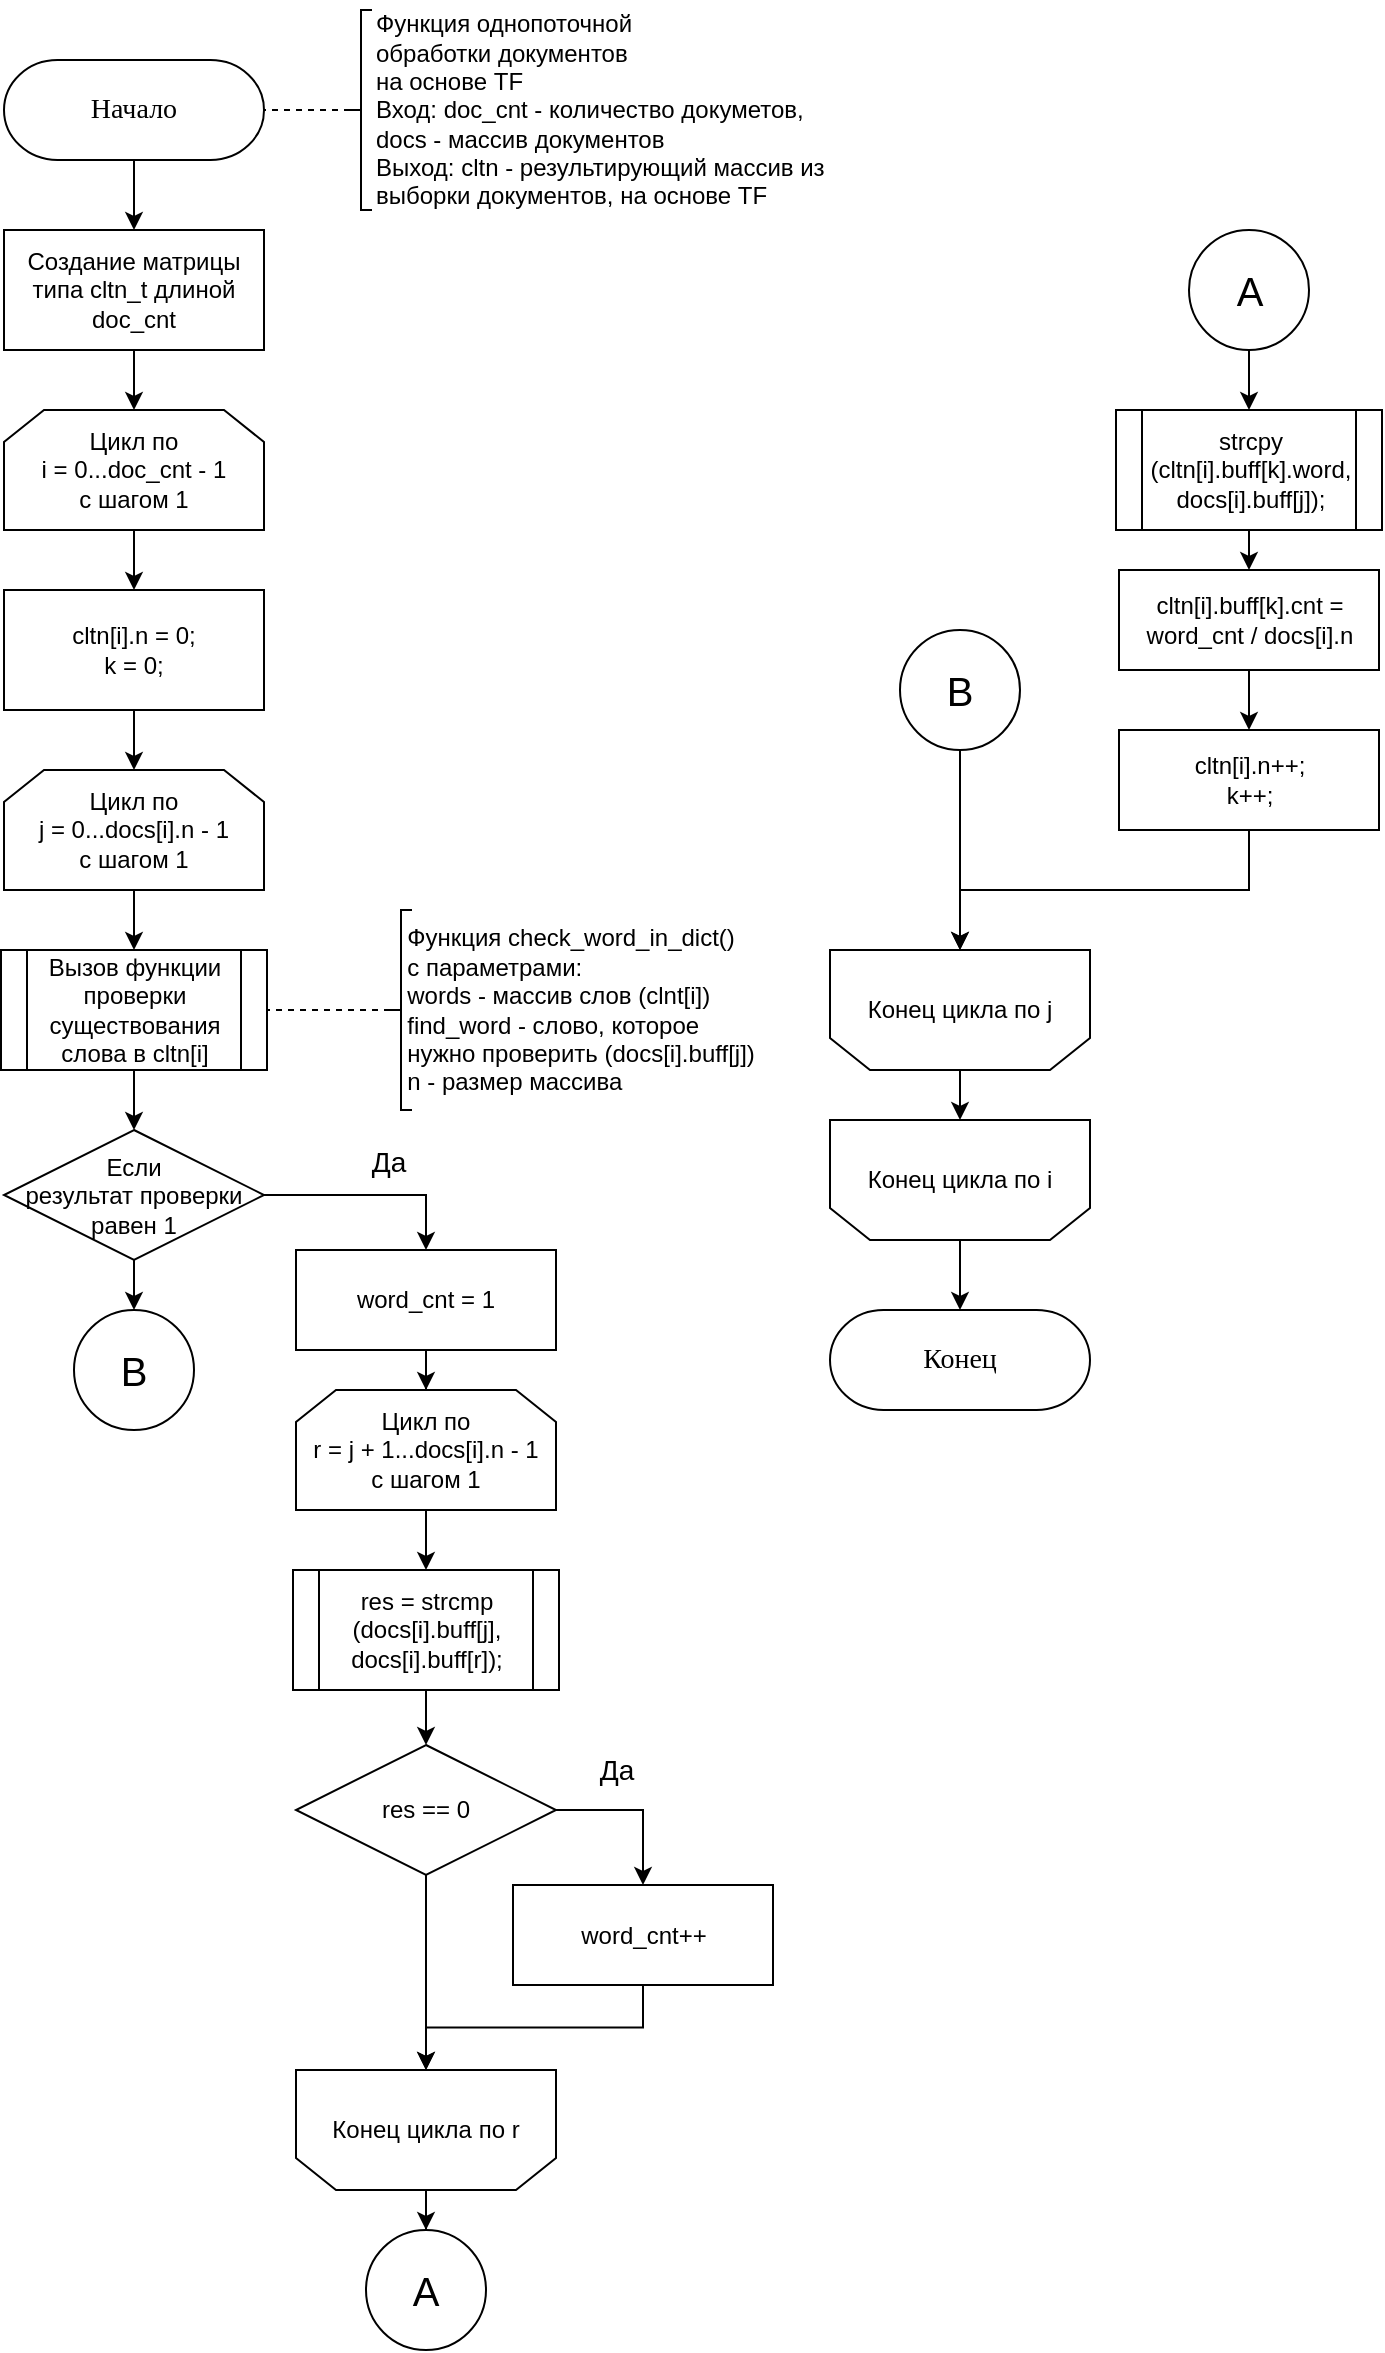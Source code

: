 <mxfile version="20.3.0" type="device" pages="4"><diagram id="zJ5rKYGzw53xMXKaePyn" name="tf"><mxGraphModel dx="467" dy="458" grid="1" gridSize="10" guides="1" tooltips="1" connect="1" arrows="1" fold="1" page="1" pageScale="1" pageWidth="827" pageHeight="1169" math="0" shadow="0"><root><mxCell id="0"/><mxCell id="1" parent="0"/><mxCell id="5mzTO8OdksLQXG157cku-5" style="edgeStyle=orthogonalEdgeStyle;rounded=0;orthogonalLoop=1;jettySize=auto;html=1;" parent="1" source="KLXmAn06RoZ6ECwuTh9I-1" target="SH4LNRXZMHz7s0kM1JM4-1" edge="1"><mxGeometry relative="1" as="geometry"><mxPoint x="352" y="130" as="targetPoint"/><mxPoint x="352" y="110" as="sourcePoint"/></mxGeometry></mxCell><mxCell id="SH4LNRXZMHz7s0kM1JM4-9" value="" style="edgeStyle=orthogonalEdgeStyle;rounded=0;orthogonalLoop=1;jettySize=auto;html=1;" parent="1" source="93CCv3OsJoAqllG_4LYZ-69" target="SH4LNRXZMHz7s0kM1JM4-8" edge="1"><mxGeometry relative="1" as="geometry"/></mxCell><mxCell id="93CCv3OsJoAqllG_4LYZ-69" value="Цикл по&lt;br&gt;i&amp;nbsp;= 0...doc_cnt - 1&lt;br&gt;с шагом 1" style="shape=loopLimit;whiteSpace=wrap;html=1;" parent="1" vertex="1"><mxGeometry x="287" y="230" width="130" height="60" as="geometry"/></mxCell><mxCell id="93CCv3OsJoAqllG_4LYZ-108" style="edgeStyle=orthogonalEdgeStyle;rounded=0;orthogonalLoop=1;jettySize=auto;html=1;exitX=0;exitY=0.5;exitDx=0;exitDy=0;exitPerimeter=0;endArrow=none;endFill=0;dashed=1;" parent="1" source="93CCv3OsJoAqllG_4LYZ-107" target="KLXmAn06RoZ6ECwuTh9I-1" edge="1"><mxGeometry relative="1" as="geometry"><mxPoint x="417" y="80" as="targetPoint"/></mxGeometry></mxCell><mxCell id="93CCv3OsJoAqllG_4LYZ-107" value="" style="strokeWidth=1;html=1;shape=mxgraph.flowchart.annotation_2;align=left;labelPosition=right;pointerEvents=1;rounded=0;" parent="1" vertex="1"><mxGeometry x="460" y="30" width="11" height="100" as="geometry"/></mxCell><mxCell id="93CCv3OsJoAqllG_4LYZ-109" value="Функция однопоточной &lt;br&gt;обработки документов&amp;nbsp;&lt;br&gt;на основе TF&lt;br&gt;Вход: doc_cnt - количество докуметов,&lt;br&gt;docs - массив документов&lt;br&gt;Выход:&amp;nbsp;&lt;span style=&quot;&quot;&gt;cltn - результирующий массив из &lt;br&gt;выборки&lt;/span&gt;&lt;span style=&quot;&quot;&gt;&amp;nbsp;документов, на основе TF&lt;/span&gt;" style="text;html=1;align=left;verticalAlign=middle;resizable=0;points=[];autosize=1;strokeColor=none;fillColor=none;" parent="1" vertex="1"><mxGeometry x="471" y="25" width="250" height="110" as="geometry"/></mxCell><mxCell id="SH4LNRXZMHz7s0kM1JM4-3" value="" style="edgeStyle=orthogonalEdgeStyle;rounded=0;orthogonalLoop=1;jettySize=auto;html=1;" parent="1" source="SH4LNRXZMHz7s0kM1JM4-1" target="93CCv3OsJoAqllG_4LYZ-69" edge="1"><mxGeometry relative="1" as="geometry"/></mxCell><mxCell id="SH4LNRXZMHz7s0kM1JM4-1" value="Создание матрицы типа cltn_t длиной doc_cnt" style="rounded=0;whiteSpace=wrap;html=1;absoluteArcSize=1;arcSize=14;strokeWidth=1;" parent="1" vertex="1"><mxGeometry x="287" y="140" width="130" height="60" as="geometry"/></mxCell><mxCell id="SH4LNRXZMHz7s0kM1JM4-21" style="edgeStyle=orthogonalEdgeStyle;rounded=0;orthogonalLoop=1;jettySize=auto;html=1;exitX=1;exitY=0.5;exitDx=0;exitDy=0;exitPerimeter=0;entryX=0.5;entryY=0;entryDx=0;entryDy=0;" parent="1" source="SH4LNRXZMHz7s0kM1JM4-5" target="SH4LNRXZMHz7s0kM1JM4-20" edge="1"><mxGeometry relative="1" as="geometry"/></mxCell><mxCell id="SH4LNRXZMHz7s0kM1JM4-22" value="&lt;font style=&quot;font-size: 14px;&quot;&gt;Да&lt;/font&gt;" style="edgeLabel;html=1;align=center;verticalAlign=middle;resizable=0;points=[];" parent="SH4LNRXZMHz7s0kM1JM4-21" vertex="1" connectable="0"><mxGeometry x="0.303" y="1" relative="1" as="geometry"><mxPoint x="-9" y="-16" as="offset"/></mxGeometry></mxCell><mxCell id="SH4LNRXZMHz7s0kM1JM4-91" value="" style="edgeStyle=orthogonalEdgeStyle;rounded=0;orthogonalLoop=1;jettySize=auto;html=1;fontSize=14;" parent="1" source="SH4LNRXZMHz7s0kM1JM4-5" target="SH4LNRXZMHz7s0kM1JM4-90" edge="1"><mxGeometry relative="1" as="geometry"/></mxCell><mxCell id="SH4LNRXZMHz7s0kM1JM4-5" value="Если &lt;br&gt;результат проверки равен 1" style="strokeWidth=1;html=1;shape=mxgraph.flowchart.decision;whiteSpace=wrap;" parent="1" vertex="1"><mxGeometry x="287" y="590" width="130" height="65" as="geometry"/></mxCell><mxCell id="SH4LNRXZMHz7s0kM1JM4-11" value="" style="edgeStyle=orthogonalEdgeStyle;rounded=0;orthogonalLoop=1;jettySize=auto;html=1;" parent="1" source="SH4LNRXZMHz7s0kM1JM4-8" target="SH4LNRXZMHz7s0kM1JM4-10" edge="1"><mxGeometry relative="1" as="geometry"/></mxCell><mxCell id="SH4LNRXZMHz7s0kM1JM4-8" value="cltn[i].n = 0;&lt;br&gt;k = 0;" style="rounded=0;whiteSpace=wrap;html=1;absoluteArcSize=1;arcSize=14;strokeWidth=1;" parent="1" vertex="1"><mxGeometry x="287" y="320" width="130" height="60" as="geometry"/></mxCell><mxCell id="SH4LNRXZMHz7s0kM1JM4-72" value="" style="edgeStyle=orthogonalEdgeStyle;rounded=0;orthogonalLoop=1;jettySize=auto;html=1;fontSize=14;" parent="1" source="SH4LNRXZMHz7s0kM1JM4-10" target="SH4LNRXZMHz7s0kM1JM4-17" edge="1"><mxGeometry relative="1" as="geometry"/></mxCell><mxCell id="SH4LNRXZMHz7s0kM1JM4-10" value="Цикл по&lt;br&gt;j = 0...docs[i].n - 1&lt;br&gt;с шагом 1" style="shape=loopLimit;whiteSpace=wrap;html=1;" parent="1" vertex="1"><mxGeometry x="287" y="410" width="130" height="60" as="geometry"/></mxCell><mxCell id="SH4LNRXZMHz7s0kM1JM4-31" value="" style="edgeStyle=orthogonalEdgeStyle;rounded=0;orthogonalLoop=1;jettySize=auto;html=1;fontSize=14;" parent="1" source="SH4LNRXZMHz7s0kM1JM4-14" target="SH4LNRXZMHz7s0kM1JM4-30" edge="1"><mxGeometry relative="1" as="geometry"/></mxCell><mxCell id="SH4LNRXZMHz7s0kM1JM4-14" value="Цикл по &lt;br&gt;r = j + 1...docs[i].n - 1&lt;br&gt;с шагом 1" style="shape=loopLimit;whiteSpace=wrap;html=1;" parent="1" vertex="1"><mxGeometry x="433" y="720" width="130" height="60" as="geometry"/></mxCell><mxCell id="SH4LNRXZMHz7s0kM1JM4-19" value="" style="edgeStyle=orthogonalEdgeStyle;rounded=0;orthogonalLoop=1;jettySize=auto;html=1;" parent="1" source="SH4LNRXZMHz7s0kM1JM4-17" target="SH4LNRXZMHz7s0kM1JM4-5" edge="1"><mxGeometry relative="1" as="geometry"/></mxCell><mxCell id="SH4LNRXZMHz7s0kM1JM4-17" value="Вызов функции проверки существования слова в cltn[i]" style="shape=process;whiteSpace=wrap;html=1;backgroundOutline=1;" parent="1" vertex="1"><mxGeometry x="285.5" y="500" width="133" height="60" as="geometry"/></mxCell><mxCell id="SH4LNRXZMHz7s0kM1JM4-28" value="" style="edgeStyle=orthogonalEdgeStyle;rounded=0;orthogonalLoop=1;jettySize=auto;html=1;fontSize=14;" parent="1" source="SH4LNRXZMHz7s0kM1JM4-20" target="SH4LNRXZMHz7s0kM1JM4-14" edge="1"><mxGeometry relative="1" as="geometry"/></mxCell><mxCell id="SH4LNRXZMHz7s0kM1JM4-20" value="word_cnt = 1" style="rounded=0;whiteSpace=wrap;html=1;absoluteArcSize=1;arcSize=14;strokeWidth=1;" parent="1" vertex="1"><mxGeometry x="433" y="650" width="130" height="50" as="geometry"/></mxCell><mxCell id="SH4LNRXZMHz7s0kM1JM4-89" value="" style="edgeStyle=orthogonalEdgeStyle;rounded=0;orthogonalLoop=1;jettySize=auto;html=1;fontSize=14;" parent="1" source="SH4LNRXZMHz7s0kM1JM4-23" target="SH4LNRXZMHz7s0kM1JM4-88" edge="1"><mxGeometry relative="1" as="geometry"/></mxCell><mxCell id="SH4LNRXZMHz7s0kM1JM4-23" value="Конец цикла по r" style="shape=loopLimit;whiteSpace=wrap;html=1;flipV=1;" parent="1" vertex="1"><mxGeometry x="433" y="1060" width="130" height="60" as="geometry"/></mxCell><mxCell id="SH4LNRXZMHz7s0kM1JM4-36" style="edgeStyle=orthogonalEdgeStyle;rounded=0;orthogonalLoop=1;jettySize=auto;html=1;fontSize=14;exitX=1;exitY=0.5;exitDx=0;exitDy=0;exitPerimeter=0;" parent="1" source="SH4LNRXZMHz7s0kM1JM4-29" target="SH4LNRXZMHz7s0kM1JM4-33" edge="1"><mxGeometry relative="1" as="geometry"/></mxCell><mxCell id="SH4LNRXZMHz7s0kM1JM4-37" value="Да" style="edgeLabel;html=1;align=center;verticalAlign=middle;resizable=0;points=[];fontSize=14;" parent="SH4LNRXZMHz7s0kM1JM4-36" vertex="1" connectable="0"><mxGeometry x="-0.259" y="-1" relative="1" as="geometry"><mxPoint y="-21" as="offset"/></mxGeometry></mxCell><mxCell id="SH4LNRXZMHz7s0kM1JM4-39" style="edgeStyle=orthogonalEdgeStyle;rounded=0;orthogonalLoop=1;jettySize=auto;html=1;exitX=0.5;exitY=1;exitDx=0;exitDy=0;exitPerimeter=0;fontSize=14;" parent="1" source="SH4LNRXZMHz7s0kM1JM4-29" target="SH4LNRXZMHz7s0kM1JM4-23" edge="1"><mxGeometry relative="1" as="geometry"/></mxCell><mxCell id="SH4LNRXZMHz7s0kM1JM4-29" value="res == 0" style="strokeWidth=1;html=1;shape=mxgraph.flowchart.decision;whiteSpace=wrap;" parent="1" vertex="1"><mxGeometry x="433" y="897.5" width="130" height="65" as="geometry"/></mxCell><mxCell id="SH4LNRXZMHz7s0kM1JM4-32" value="" style="edgeStyle=orthogonalEdgeStyle;rounded=0;orthogonalLoop=1;jettySize=auto;html=1;fontSize=14;" parent="1" source="SH4LNRXZMHz7s0kM1JM4-30" target="SH4LNRXZMHz7s0kM1JM4-29" edge="1"><mxGeometry relative="1" as="geometry"/></mxCell><mxCell id="SH4LNRXZMHz7s0kM1JM4-30" value="res = strcmp&lt;br&gt;(docs[i].buff[j], docs[i].buff[r]&lt;span style=&quot;background-color: initial;&quot;&gt;);&lt;/span&gt;" style="shape=process;whiteSpace=wrap;html=1;backgroundOutline=1;" parent="1" vertex="1"><mxGeometry x="431.5" y="810" width="133" height="60" as="geometry"/></mxCell><mxCell id="SH4LNRXZMHz7s0kM1JM4-40" style="edgeStyle=orthogonalEdgeStyle;rounded=0;orthogonalLoop=1;jettySize=auto;html=1;entryX=0.5;entryY=0;entryDx=0;entryDy=0;fontSize=14;" parent="1" source="SH4LNRXZMHz7s0kM1JM4-33" target="SH4LNRXZMHz7s0kM1JM4-23" edge="1"><mxGeometry relative="1" as="geometry"/></mxCell><mxCell id="SH4LNRXZMHz7s0kM1JM4-33" value="word_cnt++" style="rounded=0;whiteSpace=wrap;html=1;absoluteArcSize=1;arcSize=14;strokeWidth=1;" parent="1" vertex="1"><mxGeometry x="541.5" y="967.5" width="130" height="50" as="geometry"/></mxCell><mxCell id="SH4LNRXZMHz7s0kM1JM4-78" value="" style="edgeStyle=orthogonalEdgeStyle;rounded=0;orthogonalLoop=1;jettySize=auto;html=1;fontSize=14;" parent="1" source="SH4LNRXZMHz7s0kM1JM4-79" target="KLXmAn06RoZ6ECwuTh9I-3" edge="1"><mxGeometry relative="1" as="geometry"><mxPoint x="765" y="670" as="targetPoint"/></mxGeometry></mxCell><mxCell id="SH4LNRXZMHz7s0kM1JM4-79" value="Конец цикла по i" style="shape=loopLimit;whiteSpace=wrap;html=1;flipV=1;" parent="1" vertex="1"><mxGeometry x="700" y="585" width="130" height="60" as="geometry"/></mxCell><mxCell id="SH4LNRXZMHz7s0kM1JM4-80" value="" style="edgeStyle=orthogonalEdgeStyle;rounded=0;orthogonalLoop=1;jettySize=auto;html=1;" parent="1" source="SH4LNRXZMHz7s0kM1JM4-81" target="SH4LNRXZMHz7s0kM1JM4-79" edge="1"><mxGeometry relative="1" as="geometry"/></mxCell><mxCell id="SH4LNRXZMHz7s0kM1JM4-81" value="Конец цикла по j" style="shape=loopLimit;whiteSpace=wrap;html=1;flipV=1;" parent="1" vertex="1"><mxGeometry x="700" y="500" width="130" height="60" as="geometry"/></mxCell><mxCell id="SH4LNRXZMHz7s0kM1JM4-82" style="edgeStyle=orthogonalEdgeStyle;rounded=0;orthogonalLoop=1;jettySize=auto;html=1;exitX=0.5;exitY=1;exitDx=0;exitDy=0;entryX=0.5;entryY=0;entryDx=0;entryDy=0;fontSize=14;" parent="1" source="SH4LNRXZMHz7s0kM1JM4-83" target="SH4LNRXZMHz7s0kM1JM4-85" edge="1"><mxGeometry relative="1" as="geometry"/></mxCell><mxCell id="SH4LNRXZMHz7s0kM1JM4-83" value="strcpy&lt;br&gt;(cltn[i].buff[k].word, docs[i].buff[j]);" style="shape=process;whiteSpace=wrap;html=1;backgroundOutline=1;" parent="1" vertex="1"><mxGeometry x="843" y="230" width="133" height="60" as="geometry"/></mxCell><mxCell id="SH4LNRXZMHz7s0kM1JM4-84" value="" style="edgeStyle=orthogonalEdgeStyle;rounded=0;orthogonalLoop=1;jettySize=auto;html=1;fontSize=14;" parent="1" source="SH4LNRXZMHz7s0kM1JM4-85" target="SH4LNRXZMHz7s0kM1JM4-87" edge="1"><mxGeometry relative="1" as="geometry"/></mxCell><mxCell id="SH4LNRXZMHz7s0kM1JM4-85" value="cltn[i].buff[k].cnt = word_cnt / docs[i].n" style="rounded=0;whiteSpace=wrap;html=1;absoluteArcSize=1;arcSize=14;strokeWidth=1;" parent="1" vertex="1"><mxGeometry x="844.5" y="310" width="130" height="50" as="geometry"/></mxCell><mxCell id="SH4LNRXZMHz7s0kM1JM4-86" style="edgeStyle=orthogonalEdgeStyle;rounded=0;orthogonalLoop=1;jettySize=auto;html=1;fontSize=14;entryX=0.5;entryY=0;entryDx=0;entryDy=0;" parent="1" source="SH4LNRXZMHz7s0kM1JM4-87" target="SH4LNRXZMHz7s0kM1JM4-81" edge="1"><mxGeometry relative="1" as="geometry"><Array as="points"><mxPoint x="909.5" y="470"/><mxPoint x="764.5" y="470"/></Array></mxGeometry></mxCell><mxCell id="SH4LNRXZMHz7s0kM1JM4-87" value="cltn[i].n++;&lt;br&gt;k++;" style="rounded=0;whiteSpace=wrap;html=1;absoluteArcSize=1;arcSize=14;strokeWidth=1;" parent="1" vertex="1"><mxGeometry x="844.5" y="390" width="130" height="50" as="geometry"/></mxCell><mxCell id="SH4LNRXZMHz7s0kM1JM4-88" value="&lt;font style=&quot;font-size: 20px;&quot;&gt;A&lt;/font&gt;" style="ellipse;whiteSpace=wrap;html=1;aspect=fixed;" parent="1" vertex="1"><mxGeometry x="468" y="1140" width="60" height="60" as="geometry"/></mxCell><mxCell id="SH4LNRXZMHz7s0kM1JM4-90" value="&lt;font style=&quot;font-size: 20px;&quot;&gt;B&lt;/font&gt;" style="ellipse;whiteSpace=wrap;html=1;aspect=fixed;" parent="1" vertex="1"><mxGeometry x="322" y="680" width="60" height="60" as="geometry"/></mxCell><mxCell id="SH4LNRXZMHz7s0kM1JM4-93" style="edgeStyle=orthogonalEdgeStyle;rounded=0;orthogonalLoop=1;jettySize=auto;html=1;fontSize=14;" parent="1" source="SH4LNRXZMHz7s0kM1JM4-92" target="SH4LNRXZMHz7s0kM1JM4-81" edge="1"><mxGeometry relative="1" as="geometry"/></mxCell><mxCell id="SH4LNRXZMHz7s0kM1JM4-92" value="&lt;font style=&quot;font-size: 20px;&quot;&gt;B&lt;/font&gt;" style="ellipse;whiteSpace=wrap;html=1;aspect=fixed;" parent="1" vertex="1"><mxGeometry x="735" y="340" width="60" height="60" as="geometry"/></mxCell><mxCell id="SH4LNRXZMHz7s0kM1JM4-96" style="edgeStyle=orthogonalEdgeStyle;rounded=0;orthogonalLoop=1;jettySize=auto;html=1;exitX=0.5;exitY=1;exitDx=0;exitDy=0;entryX=0.5;entryY=0;entryDx=0;entryDy=0;fontSize=14;" parent="1" source="SH4LNRXZMHz7s0kM1JM4-94" target="SH4LNRXZMHz7s0kM1JM4-83" edge="1"><mxGeometry relative="1" as="geometry"/></mxCell><mxCell id="SH4LNRXZMHz7s0kM1JM4-94" value="&lt;font style=&quot;font-size: 20px;&quot;&gt;A&lt;/font&gt;" style="ellipse;whiteSpace=wrap;html=1;aspect=fixed;" parent="1" vertex="1"><mxGeometry x="879.5" y="140" width="60" height="60" as="geometry"/></mxCell><mxCell id="SH4LNRXZMHz7s0kM1JM4-98" value="" style="edgeStyle=orthogonalEdgeStyle;rounded=0;orthogonalLoop=1;jettySize=auto;html=1;fontSize=14;endArrow=none;endFill=0;dashed=1;" parent="1" source="SH4LNRXZMHz7s0kM1JM4-97" target="SH4LNRXZMHz7s0kM1JM4-17" edge="1"><mxGeometry relative="1" as="geometry"/></mxCell><mxCell id="SH4LNRXZMHz7s0kM1JM4-97" value="" style="strokeWidth=1;html=1;shape=mxgraph.flowchart.annotation_2;align=left;labelPosition=right;pointerEvents=1;rounded=0;" parent="1" vertex="1"><mxGeometry x="480" y="480" width="11" height="100" as="geometry"/></mxCell><mxCell id="SH4LNRXZMHz7s0kM1JM4-99" value="&lt;div style=&quot;text-align: left; font-size: 12px;&quot;&gt;&lt;span style=&quot;background-color: initial;&quot;&gt;&lt;font style=&quot;font-size: 12px;&quot;&gt;Функция check_word_in_dict()&lt;/font&gt;&lt;/span&gt;&lt;/div&gt;&lt;div style=&quot;text-align: left; font-size: 12px;&quot;&gt;&lt;span style=&quot;background-color: initial;&quot;&gt;&lt;font style=&quot;font-size: 12px;&quot;&gt;с параметрами:&lt;/font&gt;&lt;/span&gt;&lt;/div&gt;&lt;div style=&quot;text-align: left; font-size: 12px;&quot;&gt;&lt;font style=&quot;font-size: 12px;&quot;&gt;words - массив слов (clnt[i])&lt;/font&gt;&lt;/div&gt;&lt;div style=&quot;text-align: left; font-size: 12px;&quot;&gt;&lt;font style=&quot;font-size: 12px;&quot;&gt;find_word - слово, которое&amp;nbsp;&lt;/font&gt;&lt;/div&gt;&lt;div style=&quot;text-align: left; font-size: 12px;&quot;&gt;&lt;font style=&quot;font-size: 12px;&quot;&gt;нужно проверить (docs[i].buff[j])&lt;/font&gt;&lt;/div&gt;&lt;div style=&quot;text-align: left; font-size: 12px;&quot;&gt;&lt;font style=&quot;font-size: 12px;&quot;&gt;n - размер массива&lt;/font&gt;&lt;/div&gt;" style="text;html=1;align=center;verticalAlign=middle;resizable=0;points=[];autosize=1;strokeColor=none;fillColor=none;fontSize=14;" parent="1" vertex="1"><mxGeometry x="475" y="480" width="200" height="100" as="geometry"/></mxCell><mxCell id="KLXmAn06RoZ6ECwuTh9I-1" value="&lt;div style=&quot;&quot;&gt;&lt;font style=&quot;font-family: Calibri; color: rgb(0, 0, 0); direction: ltr; letter-spacing: 0px; line-height: 120%; opacity: 1;&quot;&gt;&lt;font style=&quot;font-size: 14px;&quot;&gt;Начало&lt;/font&gt;&lt;br&gt;&lt;/font&gt;&lt;/div&gt;" style="verticalAlign=middle;align=center;vsdxID=1;fillColor=#FFFFFF;gradientColor=none;shape=stencil(tVJBDsIgEHwNRxoEG+O51n8QS9uNCM2Ctv5eEI2ttV6Mt9md2d0MDBGFa2WnCGfOoz2qHirfErEjnINpFYIPiIiSiKK2qBq0Z1OlupNRGdHJXuKGIc1xluV5nOLsmjorxu71Psk1mJF8s83WX+USD4HD+XZ86PMkX1745KkcwFG0XnqwZsJpiY2i4RSttWwmlOuV6mbtj17m1n9ysvySf/ESwOtPa9A6RWLMv2cgtFJ+RHkD);strokeColor=#000000;spacingTop=-1;spacingBottom=-1;spacingLeft=-1;spacingRight=-1;points=[[0.5,0,0],[0.5,0.5,0],[1,0.5,0]];labelBackgroundColor=none;rounded=0;html=1;whiteSpace=wrap;" vertex="1" parent="1"><mxGeometry x="287" y="55" width="130" height="50" as="geometry"/></mxCell><mxCell id="KLXmAn06RoZ6ECwuTh9I-3" value="&lt;div style=&quot;&quot;&gt;&lt;font style=&quot;font-family: Calibri; color: rgb(0, 0, 0); direction: ltr; letter-spacing: 0px; line-height: 120%; opacity: 1; font-size: 14px;&quot;&gt;Конец&lt;/font&gt;&lt;/div&gt;" style="verticalAlign=middle;align=center;vsdxID=1;fillColor=#FFFFFF;gradientColor=none;shape=stencil(tVJBDsIgEHwNRxoEG+O51n8QS9uNCM2Ctv5eEI2ttV6Mt9md2d0MDBGFa2WnCGfOoz2qHirfErEjnINpFYIPiIiSiKK2qBq0Z1OlupNRGdHJXuKGIc1xluV5nOLsmjorxu71Psk1mJF8s83WX+USD4HD+XZ86PMkX1745KkcwFG0XnqwZsJpiY2i4RSttWwmlOuV6mbtj17m1n9ysvySf/ESwOtPa9A6RWLMv2cgtFJ+RHkD);strokeColor=#000000;spacingTop=-1;spacingBottom=-1;spacingLeft=-1;spacingRight=-1;points=[[0.5,0,0],[0.5,0.5,0],[1,0.5,0]];labelBackgroundColor=none;rounded=0;html=1;whiteSpace=wrap;" vertex="1" parent="1"><mxGeometry x="700" y="680" width="130" height="50" as="geometry"/></mxCell></root></mxGraphModel></diagram><diagram id="m5sCZvsiXmQsVrr9rQFB" name="check_word"><mxGraphModel dx="467" dy="458" grid="1" gridSize="10" guides="1" tooltips="1" connect="1" arrows="1" fold="1" page="1" pageScale="1" pageWidth="827" pageHeight="1169" math="0" shadow="0"><root><mxCell id="0"/><mxCell id="1" parent="0"/><mxCell id="4i2-PzZf3-8dE4TpTWNV-11" style="edgeStyle=orthogonalEdgeStyle;rounded=0;orthogonalLoop=1;jettySize=auto;html=1;fontSize=12;endArrow=classicThin;endFill=1;" parent="1" source="q9xChyk-Hbs0IUsowPGR-1" target="pSW4O0Yphg_SsL4OkOxz-55" edge="1"><mxGeometry relative="1" as="geometry"><mxPoint x="352" y="110" as="sourcePoint"/></mxGeometry></mxCell><mxCell id="pSW4O0Yphg_SsL4OkOxz-5" style="edgeStyle=orthogonalEdgeStyle;rounded=0;orthogonalLoop=1;jettySize=auto;html=1;exitX=0;exitY=0.5;exitDx=0;exitDy=0;exitPerimeter=0;entryX=1;entryY=0.5;entryDx=0;entryDy=0;entryPerimeter=0;endArrow=none;endFill=0;dashed=1;" parent="1" source="pSW4O0Yphg_SsL4OkOxz-6" edge="1"><mxGeometry relative="1" as="geometry"><mxPoint x="417" y="80" as="targetPoint"/></mxGeometry></mxCell><mxCell id="pSW4O0Yphg_SsL4OkOxz-6" value="" style="strokeWidth=1;html=1;shape=mxgraph.flowchart.annotation_2;align=left;labelPosition=right;pointerEvents=1;rounded=0;" parent="1" vertex="1"><mxGeometry x="460" y="30" width="11" height="100" as="geometry"/></mxCell><mxCell id="pSW4O0Yphg_SsL4OkOxz-7" value="&lt;div&gt;&lt;span style=&quot;background-color: initial;&quot;&gt;Функция check_word_in_dict()&lt;/span&gt;&lt;/div&gt;&lt;div&gt;&lt;span style=&quot;background-color: initial;&quot;&gt;с параметрами:&lt;/span&gt;&lt;/div&gt;&lt;div&gt;words - массив слов&lt;/div&gt;&lt;div&gt;find_word - слово, которое&amp;nbsp;&lt;/div&gt;&lt;div&gt;нужно проверить&lt;/div&gt;&lt;div&gt;n - размер массива&lt;/div&gt;" style="text;html=1;align=left;verticalAlign=middle;resizable=0;points=[];autosize=1;strokeColor=none;fillColor=none;" parent="1" vertex="1"><mxGeometry x="471" y="30" width="190" height="100" as="geometry"/></mxCell><mxCell id="4i2-PzZf3-8dE4TpTWNV-12" value="" style="edgeStyle=orthogonalEdgeStyle;rounded=0;orthogonalLoop=1;jettySize=auto;html=1;fontSize=12;endArrow=classicThin;endFill=1;" parent="1" source="pSW4O0Yphg_SsL4OkOxz-55" target="pSW4O0Yphg_SsL4OkOxz-58" edge="1"><mxGeometry relative="1" as="geometry"/></mxCell><mxCell id="pSW4O0Yphg_SsL4OkOxz-55" value="flag = 0" style="rounded=0;whiteSpace=wrap;html=1;absoluteArcSize=1;arcSize=14;strokeWidth=1;" parent="1" vertex="1"><mxGeometry x="287" y="150" width="130" height="50" as="geometry"/></mxCell><mxCell id="pSW4O0Yphg_SsL4OkOxz-61" style="edgeStyle=orthogonalEdgeStyle;rounded=0;orthogonalLoop=1;jettySize=auto;html=1;fontSize=12;endArrow=classicThin;endFill=1;" parent="1" source="pSW4O0Yphg_SsL4OkOxz-58" target="pSW4O0Yphg_SsL4OkOxz-60" edge="1"><mxGeometry relative="1" as="geometry"><Array as="points"><mxPoint x="465" y="273"/></Array></mxGeometry></mxCell><mxCell id="pSW4O0Yphg_SsL4OkOxz-63" value="Да" style="edgeLabel;html=1;align=center;verticalAlign=middle;resizable=0;points=[];fontSize=12;" parent="pSW4O0Yphg_SsL4OkOxz-61" vertex="1" connectable="0"><mxGeometry x="-0.255" y="-1" relative="1" as="geometry"><mxPoint y="-14" as="offset"/></mxGeometry></mxCell><mxCell id="4i2-PzZf3-8dE4TpTWNV-4" style="edgeStyle=orthogonalEdgeStyle;rounded=0;orthogonalLoop=1;jettySize=auto;html=1;exitX=0.5;exitY=1;exitDx=0;exitDy=0;exitPerimeter=0;fontSize=12;endArrow=classicThin;endFill=1;" parent="1" source="pSW4O0Yphg_SsL4OkOxz-58" target="q9xChyk-Hbs0IUsowPGR-3" edge="1"><mxGeometry relative="1" as="geometry"><mxPoint x="352" y="800" as="targetPoint"/></mxGeometry></mxCell><mxCell id="pSW4O0Yphg_SsL4OkOxz-58" value="cnt &amp;gt; 0" style="strokeWidth=1;html=1;shape=mxgraph.flowchart.decision;whiteSpace=wrap;" parent="1" vertex="1"><mxGeometry x="287" y="240" width="130" height="65" as="geometry"/></mxCell><mxCell id="4i2-PzZf3-8dE4TpTWNV-2" value="" style="edgeStyle=orthogonalEdgeStyle;rounded=0;orthogonalLoop=1;jettySize=auto;html=1;fontSize=12;endArrow=classicThin;endFill=1;" parent="1" source="pSW4O0Yphg_SsL4OkOxz-60" target="4i2-PzZf3-8dE4TpTWNV-1" edge="1"><mxGeometry relative="1" as="geometry"/></mxCell><mxCell id="pSW4O0Yphg_SsL4OkOxz-60" value="Цикл по &lt;br&gt;i = 0...cnt - 1 &lt;br&gt;и flag == 0&lt;br&gt;с шагом 1" style="shape=loopLimit;whiteSpace=wrap;html=1;" parent="1" vertex="1"><mxGeometry x="400.5" y="330" width="130" height="60" as="geometry"/></mxCell><mxCell id="4i2-PzZf3-8dE4TpTWNV-5" style="edgeStyle=orthogonalEdgeStyle;rounded=0;orthogonalLoop=1;jettySize=auto;html=1;entryX=0.5;entryY=0;entryDx=0;entryDy=0;entryPerimeter=0;fontSize=12;endArrow=classicThin;endFill=1;" parent="1" source="pSW4O0Yphg_SsL4OkOxz-62" target="q9xChyk-Hbs0IUsowPGR-3" edge="1"><mxGeometry relative="1" as="geometry"><mxPoint x="352" y="800" as="targetPoint"/></mxGeometry></mxCell><mxCell id="pSW4O0Yphg_SsL4OkOxz-62" value="Конец цикла по i" style="shape=loopLimit;whiteSpace=wrap;html=1;flipV=1;" parent="1" vertex="1"><mxGeometry x="400.5" y="680" width="130" height="60" as="geometry"/></mxCell><mxCell id="4i2-PzZf3-8dE4TpTWNV-9" style="edgeStyle=orthogonalEdgeStyle;rounded=0;orthogonalLoop=1;jettySize=auto;html=1;entryX=0.5;entryY=0;entryDx=0;entryDy=0;fontSize=12;endArrow=classicThin;endFill=1;" parent="1" source="pSW4O0Yphg_SsL4OkOxz-64" target="4i2-PzZf3-8dE4TpTWNV-7" edge="1"><mxGeometry relative="1" as="geometry"><Array as="points"><mxPoint x="585" y="543"/></Array></mxGeometry></mxCell><mxCell id="4i2-PzZf3-8dE4TpTWNV-10" value="Да" style="edgeLabel;html=1;align=center;verticalAlign=middle;resizable=0;points=[];fontSize=12;" parent="4i2-PzZf3-8dE4TpTWNV-9" vertex="1" connectable="0"><mxGeometry x="-0.072" y="1" relative="1" as="geometry"><mxPoint y="-11" as="offset"/></mxGeometry></mxCell><mxCell id="q9xChyk-Hbs0IUsowPGR-5" style="edgeStyle=orthogonalEdgeStyle;rounded=0;orthogonalLoop=1;jettySize=auto;html=1;fontSize=14;" edge="1" parent="1" source="pSW4O0Yphg_SsL4OkOxz-64" target="pSW4O0Yphg_SsL4OkOxz-62"><mxGeometry relative="1" as="geometry"/></mxCell><mxCell id="pSW4O0Yphg_SsL4OkOxz-64" value="res == 0" style="strokeWidth=1;html=1;shape=mxgraph.flowchart.decision;whiteSpace=wrap;" parent="1" vertex="1"><mxGeometry x="400.5" y="510" width="130" height="65" as="geometry"/></mxCell><mxCell id="4i2-PzZf3-8dE4TpTWNV-3" value="" style="edgeStyle=orthogonalEdgeStyle;rounded=0;orthogonalLoop=1;jettySize=auto;html=1;fontSize=12;endArrow=classicThin;endFill=1;" parent="1" source="4i2-PzZf3-8dE4TpTWNV-1" target="pSW4O0Yphg_SsL4OkOxz-64" edge="1"><mxGeometry relative="1" as="geometry"/></mxCell><mxCell id="4i2-PzZf3-8dE4TpTWNV-1" value="res = strcmp&lt;br&gt;(&lt;span style=&quot;text-align: left;&quot;&gt;find_word&lt;/span&gt;, words[i].word&lt;span style=&quot;background-color: initial;&quot;&gt;);&lt;/span&gt;" style="shape=process;whiteSpace=wrap;html=1;backgroundOutline=1;" parent="1" vertex="1"><mxGeometry x="399" y="420" width="133" height="60" as="geometry"/></mxCell><mxCell id="q9xChyk-Hbs0IUsowPGR-6" style="edgeStyle=orthogonalEdgeStyle;rounded=0;orthogonalLoop=1;jettySize=auto;html=1;fontSize=14;" edge="1" parent="1" source="4i2-PzZf3-8dE4TpTWNV-7" target="pSW4O0Yphg_SsL4OkOxz-62"><mxGeometry relative="1" as="geometry"/></mxCell><mxCell id="4i2-PzZf3-8dE4TpTWNV-7" value="flag = 1" style="rounded=0;whiteSpace=wrap;html=1;absoluteArcSize=1;arcSize=14;strokeWidth=1;" parent="1" vertex="1"><mxGeometry x="520" y="580" width="130" height="50" as="geometry"/></mxCell><mxCell id="q9xChyk-Hbs0IUsowPGR-1" value="&lt;div style=&quot;&quot;&gt;&lt;font style=&quot;font-family: Calibri; color: rgb(0, 0, 0); direction: ltr; letter-spacing: 0px; line-height: 120%; opacity: 1;&quot;&gt;&lt;font style=&quot;font-size: 14px;&quot;&gt;Начало&lt;/font&gt;&lt;br&gt;&lt;/font&gt;&lt;/div&gt;" style="verticalAlign=middle;align=center;vsdxID=1;fillColor=#FFFFFF;gradientColor=none;shape=stencil(tVJBDsIgEHwNRxoEG+O51n8QS9uNCM2Ctv5eEI2ttV6Mt9md2d0MDBGFa2WnCGfOoz2qHirfErEjnINpFYIPiIiSiKK2qBq0Z1OlupNRGdHJXuKGIc1xluV5nOLsmjorxu71Psk1mJF8s83WX+USD4HD+XZ86PMkX1745KkcwFG0XnqwZsJpiY2i4RSttWwmlOuV6mbtj17m1n9ysvySf/ESwOtPa9A6RWLMv2cgtFJ+RHkD);strokeColor=#000000;spacingTop=-1;spacingBottom=-1;spacingLeft=-1;spacingRight=-1;points=[[0.5,0,0],[0.5,0.5,0],[1,0.5,0]];labelBackgroundColor=none;rounded=0;html=1;whiteSpace=wrap;" vertex="1" parent="1"><mxGeometry x="287" y="55" width="130" height="50" as="geometry"/></mxCell><mxCell id="q9xChyk-Hbs0IUsowPGR-3" value="&lt;div style=&quot;&quot;&gt;&lt;font style=&quot;font-family: Calibri; color: rgb(0, 0, 0); direction: ltr; letter-spacing: 0px; line-height: 120%; opacity: 1; font-size: 14px;&quot;&gt;Конец&lt;/font&gt;&lt;/div&gt;" style="verticalAlign=middle;align=center;vsdxID=1;fillColor=#FFFFFF;gradientColor=none;shape=stencil(tVJBDsIgEHwNRxoEG+O51n8QS9uNCM2Ctv5eEI2ttV6Mt9md2d0MDBGFa2WnCGfOoz2qHirfErEjnINpFYIPiIiSiKK2qBq0Z1OlupNRGdHJXuKGIc1xluV5nOLsmjorxu71Psk1mJF8s83WX+USD4HD+XZ86PMkX1745KkcwFG0XnqwZsJpiY2i4RSttWwmlOuV6mbtj17m1n9ysvySf/ESwOtPa9A6RWLMv2cgtFJ+RHkD);strokeColor=#000000;spacingTop=-1;spacingBottom=-1;spacingLeft=-1;spacingRight=-1;points=[[0.5,0,0],[0.5,0.5,0],[1,0.5,0]];labelBackgroundColor=none;rounded=0;html=1;whiteSpace=wrap;" vertex="1" parent="1"><mxGeometry x="287" y="790" width="130" height="50" as="geometry"/></mxCell></root></mxGraphModel></diagram><diagram id="uEHRuDdqbq7f7vvc_EOR" name="thread_work"><mxGraphModel dx="563" dy="553" grid="1" gridSize="10" guides="1" tooltips="1" connect="1" arrows="1" fold="1" page="1" pageScale="1" pageWidth="827" pageHeight="1169" math="0" shadow="0"><root><mxCell id="0"/><mxCell id="1" parent="0"/><mxCell id="HiVc5042tkIXNBd64Uud-1" value="" style="edgeStyle=orthogonalEdgeStyle;rounded=0;orthogonalLoop=1;jettySize=auto;html=1;fontSize=14;endArrow=classicThin;endFill=1;" parent="1" source="Sapu9AetoLAQETZMz9b--1" target="QFUd-saZp-N1fvra6tXO-57" edge="1"><mxGeometry relative="1" as="geometry"><mxPoint x="353.5" y="110" as="sourcePoint"/></mxGeometry></mxCell><mxCell id="QFUd-saZp-N1fvra6tXO-56" value="" style="edgeStyle=orthogonalEdgeStyle;rounded=0;orthogonalLoop=1;jettySize=auto;html=1;" parent="1" source="QFUd-saZp-N1fvra6tXO-57" target="QFUd-saZp-N1fvra6tXO-68" edge="1"><mxGeometry relative="1" as="geometry"/></mxCell><mxCell id="QFUd-saZp-N1fvra6tXO-57" value="Цикл по i = &lt;br&gt;= start_doc...end_doc-1&lt;br&gt;с шагом 1" style="shape=loopLimit;whiteSpace=wrap;html=1;" parent="1" vertex="1"><mxGeometry x="288.5" y="150" width="130" height="60" as="geometry"/></mxCell><mxCell id="QFUd-saZp-N1fvra6tXO-58" style="edgeStyle=orthogonalEdgeStyle;rounded=0;orthogonalLoop=1;jettySize=auto;html=1;exitX=0;exitY=0.5;exitDx=0;exitDy=0;exitPerimeter=0;endArrow=none;endFill=0;dashed=1;" parent="1" source="QFUd-saZp-N1fvra6tXO-59" target="Sapu9AetoLAQETZMz9b--1" edge="1"><mxGeometry relative="1" as="geometry"><mxPoint x="418.5" y="80" as="targetPoint"/></mxGeometry></mxCell><mxCell id="QFUd-saZp-N1fvra6tXO-59" value="" style="strokeWidth=1;html=1;shape=mxgraph.flowchart.annotation_2;align=left;labelPosition=right;pointerEvents=1;rounded=0;" parent="1" vertex="1"><mxGeometry x="460" y="20" width="11" height="120" as="geometry"/></mxCell><mxCell id="QFUd-saZp-N1fvra6tXO-60" value="&lt;font style=&quot;font-size: 14px;&quot;&gt;&amp;nbsp;Функция для выполнения одним потоком&lt;br&gt;обработки документов в диапозоне &lt;br&gt;[start_doc, end_doc]&lt;br&gt;&lt;span style=&quot;&quot;&gt;doc_cnt - количество докуметов,&lt;/span&gt;&lt;br style=&quot;&quot;&gt;&lt;span style=&quot;&quot;&gt;docs - массив документов&lt;/span&gt;&lt;br style=&quot;&quot;&gt;&lt;span style=&quot;&quot;&gt;cltn - результирующий массив из выборки&lt;/span&gt;&lt;span style=&quot;&quot;&gt;&amp;nbsp;документов, &lt;br&gt;на основе TF&lt;/span&gt;&lt;br&gt;&lt;/font&gt;" style="text;html=1;align=left;verticalAlign=middle;resizable=0;points=[];autosize=1;strokeColor=none;fillColor=none;" parent="1" vertex="1"><mxGeometry x="471" y="15" width="380" height="130" as="geometry"/></mxCell><mxCell id="QFUd-saZp-N1fvra6tXO-63" style="edgeStyle=orthogonalEdgeStyle;rounded=0;orthogonalLoop=1;jettySize=auto;html=1;exitX=1;exitY=0.5;exitDx=0;exitDy=0;exitPerimeter=0;entryX=0.5;entryY=0;entryDx=0;entryDy=0;" parent="1" source="QFUd-saZp-N1fvra6tXO-66" target="QFUd-saZp-N1fvra6tXO-76" edge="1"><mxGeometry relative="1" as="geometry"/></mxCell><mxCell id="QFUd-saZp-N1fvra6tXO-64" value="&lt;font style=&quot;font-size: 14px;&quot;&gt;Да&lt;/font&gt;" style="edgeLabel;html=1;align=center;verticalAlign=middle;resizable=0;points=[];" parent="QFUd-saZp-N1fvra6tXO-63" vertex="1" connectable="0"><mxGeometry x="0.303" y="1" relative="1" as="geometry"><mxPoint x="-9" y="-16" as="offset"/></mxGeometry></mxCell><mxCell id="QFUd-saZp-N1fvra6tXO-65" value="" style="edgeStyle=orthogonalEdgeStyle;rounded=0;orthogonalLoop=1;jettySize=auto;html=1;fontSize=14;" parent="1" source="QFUd-saZp-N1fvra6tXO-66" target="QFUd-saZp-N1fvra6tXO-99" edge="1"><mxGeometry relative="1" as="geometry"/></mxCell><mxCell id="QFUd-saZp-N1fvra6tXO-66" value="Если &lt;br&gt;результат проверки равен 1" style="strokeWidth=1;html=1;shape=mxgraph.flowchart.decision;whiteSpace=wrap;" parent="1" vertex="1"><mxGeometry x="288.5" y="510" width="130" height="65" as="geometry"/></mxCell><mxCell id="QFUd-saZp-N1fvra6tXO-67" value="" style="edgeStyle=orthogonalEdgeStyle;rounded=0;orthogonalLoop=1;jettySize=auto;html=1;" parent="1" source="QFUd-saZp-N1fvra6tXO-68" target="QFUd-saZp-N1fvra6tXO-70" edge="1"><mxGeometry relative="1" as="geometry"/></mxCell><mxCell id="QFUd-saZp-N1fvra6tXO-68" value="cltn[i].n = 0;&lt;br&gt;k = 0;" style="rounded=0;whiteSpace=wrap;html=1;absoluteArcSize=1;arcSize=14;strokeWidth=1;" parent="1" vertex="1"><mxGeometry x="288.5" y="240" width="130" height="60" as="geometry"/></mxCell><mxCell id="QFUd-saZp-N1fvra6tXO-69" value="" style="edgeStyle=orthogonalEdgeStyle;rounded=0;orthogonalLoop=1;jettySize=auto;html=1;fontSize=14;" parent="1" source="QFUd-saZp-N1fvra6tXO-70" target="QFUd-saZp-N1fvra6tXO-74" edge="1"><mxGeometry relative="1" as="geometry"/></mxCell><mxCell id="QFUd-saZp-N1fvra6tXO-70" value="Цикл по &lt;br&gt;j = 0...docs[i].n - 1&lt;br&gt;с шагом 1" style="shape=loopLimit;whiteSpace=wrap;html=1;" parent="1" vertex="1"><mxGeometry x="288.5" y="330" width="130" height="60" as="geometry"/></mxCell><mxCell id="QFUd-saZp-N1fvra6tXO-71" value="" style="edgeStyle=orthogonalEdgeStyle;rounded=0;orthogonalLoop=1;jettySize=auto;html=1;fontSize=14;" parent="1" source="QFUd-saZp-N1fvra6tXO-72" target="QFUd-saZp-N1fvra6tXO-84" edge="1"><mxGeometry relative="1" as="geometry"/></mxCell><mxCell id="QFUd-saZp-N1fvra6tXO-72" value="Цикл по &lt;br&gt;r = j + 1...docs[i].n - 1&lt;br&gt;с шагом 1" style="shape=loopLimit;whiteSpace=wrap;html=1;" parent="1" vertex="1"><mxGeometry x="434.5" y="640" width="130" height="60" as="geometry"/></mxCell><mxCell id="QFUd-saZp-N1fvra6tXO-73" value="" style="edgeStyle=orthogonalEdgeStyle;rounded=0;orthogonalLoop=1;jettySize=auto;html=1;" parent="1" source="QFUd-saZp-N1fvra6tXO-74" target="QFUd-saZp-N1fvra6tXO-66" edge="1"><mxGeometry relative="1" as="geometry"/></mxCell><mxCell id="QFUd-saZp-N1fvra6tXO-74" value="Вызов функции проверки существования слова в cltn[i]" style="shape=process;whiteSpace=wrap;html=1;backgroundOutline=1;" parent="1" vertex="1"><mxGeometry x="287" y="420" width="133" height="60" as="geometry"/></mxCell><mxCell id="QFUd-saZp-N1fvra6tXO-75" value="" style="edgeStyle=orthogonalEdgeStyle;rounded=0;orthogonalLoop=1;jettySize=auto;html=1;fontSize=14;" parent="1" source="QFUd-saZp-N1fvra6tXO-76" target="QFUd-saZp-N1fvra6tXO-72" edge="1"><mxGeometry relative="1" as="geometry"/></mxCell><mxCell id="QFUd-saZp-N1fvra6tXO-76" value="word_cnt = 1" style="rounded=0;whiteSpace=wrap;html=1;absoluteArcSize=1;arcSize=14;strokeWidth=1;" parent="1" vertex="1"><mxGeometry x="434.5" y="570" width="130" height="50" as="geometry"/></mxCell><mxCell id="QFUd-saZp-N1fvra6tXO-77" value="" style="edgeStyle=orthogonalEdgeStyle;rounded=0;orthogonalLoop=1;jettySize=auto;html=1;fontSize=14;" parent="1" source="QFUd-saZp-N1fvra6tXO-78" target="QFUd-saZp-N1fvra6tXO-98" edge="1"><mxGeometry relative="1" as="geometry"/></mxCell><mxCell id="QFUd-saZp-N1fvra6tXO-78" value="Конец цикла по r" style="shape=loopLimit;whiteSpace=wrap;html=1;flipV=1;" parent="1" vertex="1"><mxGeometry x="434.5" y="980" width="130" height="60" as="geometry"/></mxCell><mxCell id="QFUd-saZp-N1fvra6tXO-79" style="edgeStyle=orthogonalEdgeStyle;rounded=0;orthogonalLoop=1;jettySize=auto;html=1;fontSize=14;exitX=1;exitY=0.5;exitDx=0;exitDy=0;exitPerimeter=0;" parent="1" source="QFUd-saZp-N1fvra6tXO-82" target="QFUd-saZp-N1fvra6tXO-86" edge="1"><mxGeometry relative="1" as="geometry"/></mxCell><mxCell id="QFUd-saZp-N1fvra6tXO-80" value="Да" style="edgeLabel;html=1;align=center;verticalAlign=middle;resizable=0;points=[];fontSize=14;" parent="QFUd-saZp-N1fvra6tXO-79" vertex="1" connectable="0"><mxGeometry x="-0.259" y="-1" relative="1" as="geometry"><mxPoint y="-21" as="offset"/></mxGeometry></mxCell><mxCell id="QFUd-saZp-N1fvra6tXO-81" style="edgeStyle=orthogonalEdgeStyle;rounded=0;orthogonalLoop=1;jettySize=auto;html=1;exitX=0.5;exitY=1;exitDx=0;exitDy=0;exitPerimeter=0;fontSize=14;" parent="1" source="QFUd-saZp-N1fvra6tXO-82" target="QFUd-saZp-N1fvra6tXO-78" edge="1"><mxGeometry relative="1" as="geometry"/></mxCell><mxCell id="QFUd-saZp-N1fvra6tXO-82" value="res == 0" style="strokeWidth=1;html=1;shape=mxgraph.flowchart.decision;whiteSpace=wrap;" parent="1" vertex="1"><mxGeometry x="434.5" y="817.5" width="130" height="65" as="geometry"/></mxCell><mxCell id="QFUd-saZp-N1fvra6tXO-83" value="" style="edgeStyle=orthogonalEdgeStyle;rounded=0;orthogonalLoop=1;jettySize=auto;html=1;fontSize=14;" parent="1" source="QFUd-saZp-N1fvra6tXO-84" target="QFUd-saZp-N1fvra6tXO-82" edge="1"><mxGeometry relative="1" as="geometry"/></mxCell><mxCell id="QFUd-saZp-N1fvra6tXO-84" value="res = strcmp&lt;br&gt;(docs[i].buff[j], docs[i].buff[r]&lt;span style=&quot;background-color: initial;&quot;&gt;);&lt;/span&gt;" style="shape=process;whiteSpace=wrap;html=1;backgroundOutline=1;" parent="1" vertex="1"><mxGeometry x="433" y="730" width="133" height="60" as="geometry"/></mxCell><mxCell id="QFUd-saZp-N1fvra6tXO-85" style="edgeStyle=orthogonalEdgeStyle;rounded=0;orthogonalLoop=1;jettySize=auto;html=1;entryX=0.5;entryY=0;entryDx=0;entryDy=0;fontSize=14;" parent="1" source="QFUd-saZp-N1fvra6tXO-86" target="QFUd-saZp-N1fvra6tXO-78" edge="1"><mxGeometry relative="1" as="geometry"/></mxCell><mxCell id="QFUd-saZp-N1fvra6tXO-86" value="word_cnt++" style="rounded=0;whiteSpace=wrap;html=1;absoluteArcSize=1;arcSize=14;strokeWidth=1;" parent="1" vertex="1"><mxGeometry x="543" y="887.5" width="130" height="50" as="geometry"/></mxCell><mxCell id="QFUd-saZp-N1fvra6tXO-88" value="" style="edgeStyle=orthogonalEdgeStyle;rounded=0;orthogonalLoop=1;jettySize=auto;html=1;fontSize=14;" parent="1" source="QFUd-saZp-N1fvra6tXO-89" target="Sapu9AetoLAQETZMz9b--4" edge="1"><mxGeometry relative="1" as="geometry"><mxPoint x="765" y="670" as="targetPoint"/></mxGeometry></mxCell><mxCell id="QFUd-saZp-N1fvra6tXO-89" value="Конец цикла по i" style="shape=loopLimit;whiteSpace=wrap;html=1;flipV=1;" parent="1" vertex="1"><mxGeometry x="700" y="585" width="130" height="60" as="geometry"/></mxCell><mxCell id="QFUd-saZp-N1fvra6tXO-90" value="" style="edgeStyle=orthogonalEdgeStyle;rounded=0;orthogonalLoop=1;jettySize=auto;html=1;" parent="1" source="QFUd-saZp-N1fvra6tXO-91" target="QFUd-saZp-N1fvra6tXO-89" edge="1"><mxGeometry relative="1" as="geometry"/></mxCell><mxCell id="QFUd-saZp-N1fvra6tXO-91" value="Конец цикла по j" style="shape=loopLimit;whiteSpace=wrap;html=1;flipV=1;" parent="1" vertex="1"><mxGeometry x="700" y="500" width="130" height="60" as="geometry"/></mxCell><mxCell id="QFUd-saZp-N1fvra6tXO-92" style="edgeStyle=orthogonalEdgeStyle;rounded=0;orthogonalLoop=1;jettySize=auto;html=1;exitX=0.5;exitY=1;exitDx=0;exitDy=0;entryX=0.5;entryY=0;entryDx=0;entryDy=0;fontSize=14;" parent="1" source="QFUd-saZp-N1fvra6tXO-93" target="QFUd-saZp-N1fvra6tXO-95" edge="1"><mxGeometry relative="1" as="geometry"/></mxCell><mxCell id="QFUd-saZp-N1fvra6tXO-93" value="strcpy&lt;br&gt;(cltn[i].buff[k].word, docs[i].buff[j]);" style="shape=process;whiteSpace=wrap;html=1;backgroundOutline=1;" parent="1" vertex="1"><mxGeometry x="843" y="230" width="133" height="60" as="geometry"/></mxCell><mxCell id="QFUd-saZp-N1fvra6tXO-94" value="" style="edgeStyle=orthogonalEdgeStyle;rounded=0;orthogonalLoop=1;jettySize=auto;html=1;fontSize=14;" parent="1" source="QFUd-saZp-N1fvra6tXO-95" target="QFUd-saZp-N1fvra6tXO-97" edge="1"><mxGeometry relative="1" as="geometry"/></mxCell><mxCell id="QFUd-saZp-N1fvra6tXO-95" value="cltn[i].buff[k].cnt = word_cnt / docs[i].n" style="rounded=0;whiteSpace=wrap;html=1;absoluteArcSize=1;arcSize=14;strokeWidth=1;" parent="1" vertex="1"><mxGeometry x="844.5" y="310" width="130" height="50" as="geometry"/></mxCell><mxCell id="QFUd-saZp-N1fvra6tXO-96" style="edgeStyle=orthogonalEdgeStyle;rounded=0;orthogonalLoop=1;jettySize=auto;html=1;fontSize=14;entryX=0.5;entryY=0;entryDx=0;entryDy=0;" parent="1" source="QFUd-saZp-N1fvra6tXO-97" target="QFUd-saZp-N1fvra6tXO-91" edge="1"><mxGeometry relative="1" as="geometry"><Array as="points"><mxPoint x="909.5" y="470"/><mxPoint x="764.5" y="470"/></Array></mxGeometry></mxCell><mxCell id="QFUd-saZp-N1fvra6tXO-97" value="cltn[i].n++;&lt;br&gt;k++;" style="rounded=0;whiteSpace=wrap;html=1;absoluteArcSize=1;arcSize=14;strokeWidth=1;" parent="1" vertex="1"><mxGeometry x="844.5" y="390" width="130" height="50" as="geometry"/></mxCell><mxCell id="QFUd-saZp-N1fvra6tXO-98" value="&lt;font style=&quot;font-size: 20px;&quot;&gt;A&lt;/font&gt;" style="ellipse;whiteSpace=wrap;html=1;aspect=fixed;" parent="1" vertex="1"><mxGeometry x="469.5" y="1060" width="60" height="60" as="geometry"/></mxCell><mxCell id="QFUd-saZp-N1fvra6tXO-99" value="&lt;font style=&quot;font-size: 20px;&quot;&gt;B&lt;/font&gt;" style="ellipse;whiteSpace=wrap;html=1;aspect=fixed;" parent="1" vertex="1"><mxGeometry x="323.5" y="600" width="60" height="60" as="geometry"/></mxCell><mxCell id="QFUd-saZp-N1fvra6tXO-100" style="edgeStyle=orthogonalEdgeStyle;rounded=0;orthogonalLoop=1;jettySize=auto;html=1;fontSize=14;" parent="1" source="QFUd-saZp-N1fvra6tXO-101" target="QFUd-saZp-N1fvra6tXO-91" edge="1"><mxGeometry relative="1" as="geometry"/></mxCell><mxCell id="QFUd-saZp-N1fvra6tXO-101" value="&lt;font style=&quot;font-size: 20px;&quot;&gt;B&lt;/font&gt;" style="ellipse;whiteSpace=wrap;html=1;aspect=fixed;" parent="1" vertex="1"><mxGeometry x="735" y="340" width="60" height="60" as="geometry"/></mxCell><mxCell id="QFUd-saZp-N1fvra6tXO-102" style="edgeStyle=orthogonalEdgeStyle;rounded=0;orthogonalLoop=1;jettySize=auto;html=1;exitX=0.5;exitY=1;exitDx=0;exitDy=0;entryX=0.5;entryY=0;entryDx=0;entryDy=0;fontSize=14;" parent="1" source="QFUd-saZp-N1fvra6tXO-103" target="QFUd-saZp-N1fvra6tXO-93" edge="1"><mxGeometry relative="1" as="geometry"/></mxCell><mxCell id="QFUd-saZp-N1fvra6tXO-103" value="&lt;font style=&quot;font-size: 20px;&quot;&gt;A&lt;/font&gt;" style="ellipse;whiteSpace=wrap;html=1;aspect=fixed;" parent="1" vertex="1"><mxGeometry x="879.5" y="140" width="60" height="60" as="geometry"/></mxCell><mxCell id="QFUd-saZp-N1fvra6tXO-104" value="" style="edgeStyle=orthogonalEdgeStyle;rounded=0;orthogonalLoop=1;jettySize=auto;html=1;fontSize=14;endArrow=none;endFill=0;dashed=1;" parent="1" source="QFUd-saZp-N1fvra6tXO-105" target="QFUd-saZp-N1fvra6tXO-74" edge="1"><mxGeometry relative="1" as="geometry"/></mxCell><mxCell id="QFUd-saZp-N1fvra6tXO-105" value="" style="strokeWidth=1;html=1;shape=mxgraph.flowchart.annotation_2;align=left;labelPosition=right;pointerEvents=1;rounded=0;" parent="1" vertex="1"><mxGeometry x="481.5" y="400" width="11" height="100" as="geometry"/></mxCell><mxCell id="QFUd-saZp-N1fvra6tXO-106" value="&lt;div style=&quot;text-align: left; font-size: 12px;&quot;&gt;&lt;span style=&quot;background-color: initial;&quot;&gt;&lt;font style=&quot;font-size: 12px;&quot;&gt;Функция check_word_in_dict()&lt;/font&gt;&lt;/span&gt;&lt;/div&gt;&lt;div style=&quot;text-align: left; font-size: 12px;&quot;&gt;&lt;span style=&quot;background-color: initial;&quot;&gt;&lt;font style=&quot;font-size: 12px;&quot;&gt;с параметрами:&lt;/font&gt;&lt;/span&gt;&lt;/div&gt;&lt;div style=&quot;text-align: left; font-size: 12px;&quot;&gt;&lt;font style=&quot;font-size: 12px;&quot;&gt;words - массив слов (cltn[i])&lt;/font&gt;&lt;/div&gt;&lt;div style=&quot;text-align: left; font-size: 12px;&quot;&gt;&lt;font style=&quot;font-size: 12px;&quot;&gt;find_word - слово, которое&amp;nbsp;&lt;/font&gt;&lt;/div&gt;&lt;div style=&quot;text-align: left; font-size: 12px;&quot;&gt;&lt;font style=&quot;font-size: 12px;&quot;&gt;нужно проверить (word[i].buff[j])&lt;/font&gt;&lt;/div&gt;&lt;div style=&quot;text-align: left; font-size: 12px;&quot;&gt;&lt;font style=&quot;font-size: 12px;&quot;&gt;n - размер массива&lt;/font&gt;&lt;/div&gt;" style="text;html=1;align=center;verticalAlign=middle;resizable=0;points=[];autosize=1;strokeColor=none;fillColor=none;fontSize=14;" parent="1" vertex="1"><mxGeometry x="476.5" y="400" width="200" height="100" as="geometry"/></mxCell><mxCell id="Sapu9AetoLAQETZMz9b--1" value="&lt;div style=&quot;&quot;&gt;&lt;font style=&quot;font-family: Calibri; color: rgb(0, 0, 0); direction: ltr; letter-spacing: 0px; line-height: 120%; opacity: 1;&quot;&gt;&lt;font style=&quot;font-size: 14px;&quot;&gt;Начало&lt;/font&gt;&lt;br&gt;&lt;/font&gt;&lt;/div&gt;" style="verticalAlign=middle;align=center;vsdxID=1;fillColor=#FFFFFF;gradientColor=none;shape=stencil(tVJBDsIgEHwNRxoEG+O51n8QS9uNCM2Ctv5eEI2ttV6Mt9md2d0MDBGFa2WnCGfOoz2qHirfErEjnINpFYIPiIiSiKK2qBq0Z1OlupNRGdHJXuKGIc1xluV5nOLsmjorxu71Psk1mJF8s83WX+USD4HD+XZ86PMkX1745KkcwFG0XnqwZsJpiY2i4RSttWwmlOuV6mbtj17m1n9ysvySf/ESwOtPa9A6RWLMv2cgtFJ+RHkD);strokeColor=#000000;spacingTop=-1;spacingBottom=-1;spacingLeft=-1;spacingRight=-1;points=[[0.5,0,0],[0.5,0.5,0],[1,0.5,0]];labelBackgroundColor=none;rounded=0;html=1;whiteSpace=wrap;" vertex="1" parent="1"><mxGeometry x="288.5" y="55" width="130" height="50" as="geometry"/></mxCell><mxCell id="Sapu9AetoLAQETZMz9b--4" value="&lt;div style=&quot;&quot;&gt;&lt;font style=&quot;font-family: Calibri; color: rgb(0, 0, 0); direction: ltr; letter-spacing: 0px; line-height: 120%; opacity: 1;&quot;&gt;&lt;font style=&quot;font-size: 14px;&quot;&gt;Конец&lt;/font&gt;&lt;br&gt;&lt;/font&gt;&lt;/div&gt;" style="verticalAlign=middle;align=center;vsdxID=1;fillColor=#FFFFFF;gradientColor=none;shape=stencil(tVJBDsIgEHwNRxoEG+O51n8QS9uNCM2Ctv5eEI2ttV6Mt9md2d0MDBGFa2WnCGfOoz2qHirfErEjnINpFYIPiIiSiKK2qBq0Z1OlupNRGdHJXuKGIc1xluV5nOLsmjorxu71Psk1mJF8s83WX+USD4HD+XZ86PMkX1745KkcwFG0XnqwZsJpiY2i4RSttWwmlOuV6mbtj17m1n9ysvySf/ESwOtPa9A6RWLMv2cgtFJ+RHkD);strokeColor=#000000;spacingTop=-1;spacingBottom=-1;spacingLeft=-1;spacingRight=-1;points=[[0.5,0,0],[0.5,0.5,0],[1,0.5,0]];labelBackgroundColor=none;rounded=0;html=1;whiteSpace=wrap;" vertex="1" parent="1"><mxGeometry x="700" y="670" width="130" height="50" as="geometry"/></mxCell></root></mxGraphModel></diagram><diagram id="vuGnCcnQRCAbeJW9kkpc" name="parallel"><mxGraphModel dx="467" dy="458" grid="1" gridSize="10" guides="1" tooltips="1" connect="1" arrows="1" fold="1" page="1" pageScale="1" pageWidth="827" pageHeight="1169" math="0" shadow="0"><root><mxCell id="0"/><mxCell id="1" parent="0"/><mxCell id="T6_t3GbZeZpXDT88pcws-1" style="edgeStyle=orthogonalEdgeStyle;rounded=0;orthogonalLoop=1;jettySize=auto;html=1;fontSize=12;endArrow=classicThin;endFill=1;" parent="1" source="6YxrNoPQGCY7t2fGptUP-1" target="T6_t3GbZeZpXDT88pcws-8" edge="1"><mxGeometry relative="1" as="geometry"><mxPoint x="352" y="110" as="sourcePoint"/></mxGeometry></mxCell><mxCell id="T6_t3GbZeZpXDT88pcws-3" style="edgeStyle=orthogonalEdgeStyle;rounded=0;orthogonalLoop=1;jettySize=auto;html=1;exitX=0;exitY=0.5;exitDx=0;exitDy=0;exitPerimeter=0;endArrow=none;endFill=0;dashed=1;" parent="1" source="T6_t3GbZeZpXDT88pcws-4" target="6YxrNoPQGCY7t2fGptUP-1" edge="1"><mxGeometry relative="1" as="geometry"><mxPoint x="417" y="80" as="targetPoint"/></mxGeometry></mxCell><mxCell id="T6_t3GbZeZpXDT88pcws-4" value="" style="strokeWidth=1;html=1;shape=mxgraph.flowchart.annotation_2;align=left;labelPosition=right;pointerEvents=1;rounded=0;" parent="1" vertex="1"><mxGeometry x="460" y="7.5" width="11" height="145" as="geometry"/></mxCell><mxCell id="b9KgzeTseKRSoPLIyMrE-2" style="edgeStyle=orthogonalEdgeStyle;rounded=0;orthogonalLoop=1;jettySize=auto;html=1;fontSize=14;endArrow=classicThin;endFill=1;" parent="1" source="T6_t3GbZeZpXDT88pcws-8" target="b9KgzeTseKRSoPLIyMrE-1" edge="1"><mxGeometry relative="1" as="geometry"/></mxCell><mxCell id="T6_t3GbZeZpXDT88pcws-8" value="Создание матрицы типа cltn_t длиной doc_cnt" style="rounded=0;whiteSpace=wrap;html=1;absoluteArcSize=1;arcSize=14;strokeWidth=1;" parent="1" vertex="1"><mxGeometry x="287" y="150" width="130" height="50" as="geometry"/></mxCell><mxCell id="T6_t3GbZeZpXDT88pcws-9" style="edgeStyle=orthogonalEdgeStyle;rounded=0;orthogonalLoop=1;jettySize=auto;html=1;fontSize=12;endArrow=classicThin;endFill=1;exitX=1;exitY=0.5;exitDx=0;exitDy=0;exitPerimeter=0;" parent="1" source="T6_t3GbZeZpXDT88pcws-12" target="T6_t3GbZeZpXDT88pcws-14" edge="1"><mxGeometry relative="1" as="geometry"><Array as="points"><mxPoint x="465" y="342"/></Array></mxGeometry></mxCell><mxCell id="T6_t3GbZeZpXDT88pcws-10" value="Да" style="edgeLabel;html=1;align=center;verticalAlign=middle;resizable=0;points=[];fontSize=12;" parent="T6_t3GbZeZpXDT88pcws-9" vertex="1" connectable="0"><mxGeometry x="-0.255" y="-1" relative="1" as="geometry"><mxPoint y="-14" as="offset"/></mxGeometry></mxCell><mxCell id="T6_t3GbZeZpXDT88pcws-11" style="edgeStyle=orthogonalEdgeStyle;rounded=0;orthogonalLoop=1;jettySize=auto;html=1;exitX=0.5;exitY=1;exitDx=0;exitDy=0;exitPerimeter=0;fontSize=12;endArrow=classicThin;endFill=1;" parent="1" source="T6_t3GbZeZpXDT88pcws-12" target="6YxrNoPQGCY7t2fGptUP-2" edge="1"><mxGeometry relative="1" as="geometry"><mxPoint x="352" y="1080" as="targetPoint"/></mxGeometry></mxCell><mxCell id="T6_t3GbZeZpXDT88pcws-12" value="thread_args != NULL&amp;nbsp;" style="strokeWidth=1;html=1;shape=mxgraph.flowchart.decision;whiteSpace=wrap;" parent="1" vertex="1"><mxGeometry x="287" y="310" width="130" height="65" as="geometry"/></mxCell><mxCell id="OEwon8d4AMUV6lQusd0g-5" value="" style="edgeStyle=orthogonalEdgeStyle;rounded=0;orthogonalLoop=1;jettySize=auto;html=1;fontSize=12;endArrow=classicThin;endFill=1;" parent="1" source="T6_t3GbZeZpXDT88pcws-14" target="OEwon8d4AMUV6lQusd0g-4" edge="1"><mxGeometry relative="1" as="geometry"/></mxCell><mxCell id="T6_t3GbZeZpXDT88pcws-14" value="Цикл по &lt;br&gt;i = 0...threads - 1 &lt;br&gt;с шагом 1&amp;nbsp;" style="shape=loopLimit;whiteSpace=wrap;html=1;" parent="1" vertex="1"><mxGeometry x="400.5" y="420" width="130" height="60" as="geometry"/></mxCell><mxCell id="OEwon8d4AMUV6lQusd0g-16" style="edgeStyle=orthogonalEdgeStyle;rounded=0;orthogonalLoop=1;jettySize=auto;html=1;fontSize=12;endArrow=classicThin;endFill=1;" parent="1" source="T6_t3GbZeZpXDT88pcws-16" target="OEwon8d4AMUV6lQusd0g-9" edge="1"><mxGeometry relative="1" as="geometry"/></mxCell><mxCell id="T6_t3GbZeZpXDT88pcws-16" value="Конец цикла по i" style="shape=loopLimit;whiteSpace=wrap;html=1;flipV=1;" parent="1" vertex="1"><mxGeometry x="400.5" y="690" width="130" height="60" as="geometry"/></mxCell><mxCell id="b9KgzeTseKRSoPLIyMrE-3" style="edgeStyle=orthogonalEdgeStyle;rounded=0;orthogonalLoop=1;jettySize=auto;html=1;exitX=0.5;exitY=1;exitDx=0;exitDy=0;entryX=0.5;entryY=0;entryDx=0;entryDy=0;entryPerimeter=0;fontSize=14;endArrow=classicThin;endFill=1;" parent="1" source="b9KgzeTseKRSoPLIyMrE-1" target="T6_t3GbZeZpXDT88pcws-12" edge="1"><mxGeometry relative="1" as="geometry"/></mxCell><mxCell id="b9KgzeTseKRSoPLIyMrE-1" value="Создание и выделение памяти для матрицы структуры thread_args" style="rounded=0;whiteSpace=wrap;html=1;absoluteArcSize=1;arcSize=14;strokeWidth=1;" parent="1" vertex="1"><mxGeometry x="287" y="220" width="130" height="60" as="geometry"/></mxCell><mxCell id="UmlFwFOcuQM6hW9kou4l-1" value="&lt;font style=&quot;font-size: 12px;&quot;&gt;&lt;span style=&quot;color: rgb(0, 0, 0); font-family: Helvetica; font-style: normal; font-variant-ligatures: normal; font-variant-caps: normal; font-weight: 400; letter-spacing: normal; orphans: 2; text-align: left; text-indent: 0px; text-transform: none; widows: 2; word-spacing: 0px; -webkit-text-stroke-width: 0px; background-color: rgb(248, 249, 250); text-decoration-thickness: initial; text-decoration-style: initial; text-decoration-color: initial; float: none; display: inline !important;&quot;&gt;Функция многопотоной&lt;/span&gt;&lt;br style=&quot;color: rgb(0, 0, 0); font-family: Helvetica; font-style: normal; font-variant-ligatures: normal; font-variant-caps: normal; font-weight: 400; letter-spacing: normal; orphans: 2; text-align: left; text-indent: 0px; text-transform: none; widows: 2; word-spacing: 0px; -webkit-text-stroke-width: 0px; background-color: rgb(248, 249, 250); text-decoration-thickness: initial; text-decoration-style: initial; text-decoration-color: initial;&quot;&gt;&lt;span style=&quot;color: rgb(0, 0, 0); font-family: Helvetica; font-style: normal; font-variant-ligatures: normal; font-variant-caps: normal; font-weight: 400; letter-spacing: normal; orphans: 2; text-align: left; text-indent: 0px; text-transform: none; widows: 2; word-spacing: 0px; -webkit-text-stroke-width: 0px; background-color: rgb(248, 249, 250); text-decoration-thickness: initial; text-decoration-style: initial; text-decoration-color: initial; float: none; display: inline !important;&quot;&gt;обработки документов&amp;nbsp;&lt;/span&gt;&lt;br style=&quot;color: rgb(0, 0, 0); font-family: Helvetica; font-style: normal; font-variant-ligatures: normal; font-variant-caps: normal; font-weight: 400; letter-spacing: normal; orphans: 2; text-align: left; text-indent: 0px; text-transform: none; widows: 2; word-spacing: 0px; -webkit-text-stroke-width: 0px; background-color: rgb(248, 249, 250); text-decoration-thickness: initial; text-decoration-style: initial; text-decoration-color: initial;&quot;&gt;&lt;span style=&quot;color: rgb(0, 0, 0); font-family: Helvetica; font-style: normal; font-variant-ligatures: normal; font-variant-caps: normal; font-weight: 400; letter-spacing: normal; orphans: 2; text-align: left; text-indent: 0px; text-transform: none; widows: 2; word-spacing: 0px; -webkit-text-stroke-width: 0px; background-color: rgb(248, 249, 250); text-decoration-thickness: initial; text-decoration-style: initial; text-decoration-color: initial; float: none; display: inline !important;&quot;&gt;на основе TF&lt;/span&gt;&lt;br style=&quot;color: rgb(0, 0, 0); font-family: Helvetica; font-style: normal; font-variant-ligatures: normal; font-variant-caps: normal; font-weight: 400; letter-spacing: normal; orphans: 2; text-align: left; text-indent: 0px; text-transform: none; widows: 2; word-spacing: 0px; -webkit-text-stroke-width: 0px; background-color: rgb(248, 249, 250); text-decoration-thickness: initial; text-decoration-style: initial; text-decoration-color: initial;&quot;&gt;&lt;span style=&quot;color: rgb(0, 0, 0); font-family: Helvetica; font-style: normal; font-variant-ligatures: normal; font-variant-caps: normal; font-weight: 400; letter-spacing: normal; orphans: 2; text-align: left; text-indent: 0px; text-transform: none; widows: 2; word-spacing: 0px; -webkit-text-stroke-width: 0px; background-color: rgb(248, 249, 250); text-decoration-thickness: initial; text-decoration-style: initial; text-decoration-color: initial; float: none; display: inline !important;&quot;&gt;Вход: doc_cnt - количество докуметов,&lt;/span&gt;&lt;br style=&quot;color: rgb(0, 0, 0); font-family: Helvetica; font-style: normal; font-variant-ligatures: normal; font-variant-caps: normal; font-weight: 400; letter-spacing: normal; orphans: 2; text-align: left; text-indent: 0px; text-transform: none; widows: 2; word-spacing: 0px; -webkit-text-stroke-width: 0px; background-color: rgb(248, 249, 250); text-decoration-thickness: initial; text-decoration-style: initial; text-decoration-color: initial;&quot;&gt;&lt;span style=&quot;color: rgb(0, 0, 0); font-family: Helvetica; font-style: normal; font-variant-ligatures: normal; font-variant-caps: normal; font-weight: 400; letter-spacing: normal; orphans: 2; text-align: left; text-indent: 0px; text-transform: none; widows: 2; word-spacing: 0px; -webkit-text-stroke-width: 0px; background-color: rgb(248, 249, 250); text-decoration-thickness: initial; text-decoration-style: initial; text-decoration-color: initial; float: none; display: inline !important;&quot;&gt;docs - массив документов&lt;br&gt;&lt;/span&gt;threads - количество потоков&lt;br style=&quot;color: rgb(0, 0, 0); font-family: Helvetica; font-style: normal; font-variant-ligatures: normal; font-variant-caps: normal; font-weight: 400; letter-spacing: normal; orphans: 2; text-align: left; text-indent: 0px; text-transform: none; widows: 2; word-spacing: 0px; -webkit-text-stroke-width: 0px; background-color: rgb(248, 249, 250); text-decoration-thickness: initial; text-decoration-style: initial; text-decoration-color: initial;&quot;&gt;&lt;span style=&quot;color: rgb(0, 0, 0); font-family: Helvetica; font-style: normal; font-variant-ligatures: normal; font-variant-caps: normal; font-weight: 400; letter-spacing: normal; orphans: 2; text-align: left; text-indent: 0px; text-transform: none; widows: 2; word-spacing: 0px; -webkit-text-stroke-width: 0px; background-color: rgb(248, 249, 250); text-decoration-thickness: initial; text-decoration-style: initial; text-decoration-color: initial; float: none; display: inline !important;&quot;&gt;Выход: cltn - результирующий массив из выборки&lt;/span&gt;&lt;span style=&quot;color: rgb(0, 0, 0); font-family: Helvetica; font-style: normal; font-variant-ligatures: normal; font-variant-caps: normal; font-weight: 400; letter-spacing: normal; orphans: 2; text-align: left; text-indent: 0px; text-transform: none; widows: 2; word-spacing: 0px; -webkit-text-stroke-width: 0px; background-color: rgb(248, 249, 250); text-decoration-thickness: initial; text-decoration-style: initial; text-decoration-color: initial; float: none; display: inline !important;&quot;&gt;&amp;nbsp;документов, на основе TF&lt;/span&gt;&lt;/font&gt;" style="text;whiteSpace=wrap;html=1;fontSize=14;" parent="1" vertex="1"><mxGeometry x="471" y="7.5" width="250" height="120" as="geometry"/></mxCell><mxCell id="OEwon8d4AMUV6lQusd0g-7" value="" style="edgeStyle=orthogonalEdgeStyle;rounded=0;orthogonalLoop=1;jettySize=auto;html=1;fontSize=12;endArrow=classicThin;endFill=1;" parent="1" source="OEwon8d4AMUV6lQusd0g-1" target="T6_t3GbZeZpXDT88pcws-16" edge="1"><mxGeometry relative="1" as="geometry"/></mxCell><mxCell id="OEwon8d4AMUV6lQusd0g-1" value="pthread_create()" style="shape=process;whiteSpace=wrap;html=1;backgroundOutline=1;" parent="1" vertex="1"><mxGeometry x="399" y="600" width="133" height="60" as="geometry"/></mxCell><mxCell id="OEwon8d4AMUV6lQusd0g-6" value="" style="edgeStyle=orthogonalEdgeStyle;rounded=0;orthogonalLoop=1;jettySize=auto;html=1;fontSize=12;endArrow=classicThin;endFill=1;" parent="1" source="OEwon8d4AMUV6lQusd0g-4" target="OEwon8d4AMUV6lQusd0g-1" edge="1"><mxGeometry relative="1" as="geometry"/></mxCell><mxCell id="OEwon8d4AMUV6lQusd0g-4" value="Заполнение алгументов i-го потока&amp;nbsp;" style="rounded=0;whiteSpace=wrap;html=1;absoluteArcSize=1;arcSize=14;strokeWidth=1;" parent="1" vertex="1"><mxGeometry x="400.5" y="510" width="130" height="60" as="geometry"/></mxCell><mxCell id="OEwon8d4AMUV6lQusd0g-17" style="edgeStyle=orthogonalEdgeStyle;rounded=0;orthogonalLoop=1;jettySize=auto;html=1;fontSize=12;endArrow=classicThin;endFill=1;" parent="1" source="OEwon8d4AMUV6lQusd0g-9" target="OEwon8d4AMUV6lQusd0g-12" edge="1"><mxGeometry relative="1" as="geometry"/></mxCell><mxCell id="OEwon8d4AMUV6lQusd0g-9" value="Цикл по &lt;br&gt;i = 0...threads - 1 &lt;br&gt;с шагом 1&amp;nbsp;" style="shape=loopLimit;whiteSpace=wrap;html=1;" parent="1" vertex="1"><mxGeometry x="400.5" y="780" width="130" height="60" as="geometry"/></mxCell><mxCell id="OEwon8d4AMUV6lQusd0g-18" style="edgeStyle=orthogonalEdgeStyle;rounded=0;orthogonalLoop=1;jettySize=auto;html=1;exitX=0.5;exitY=1;exitDx=0;exitDy=0;fontSize=12;endArrow=classicThin;endFill=1;" parent="1" source="OEwon8d4AMUV6lQusd0g-10" target="6YxrNoPQGCY7t2fGptUP-2" edge="1"><mxGeometry relative="1" as="geometry"><mxPoint x="352" y="1080" as="targetPoint"/></mxGeometry></mxCell><mxCell id="OEwon8d4AMUV6lQusd0g-10" value="Конец цикла по i" style="shape=loopLimit;whiteSpace=wrap;html=1;flipV=1;" parent="1" vertex="1"><mxGeometry x="400.5" y="960" width="130" height="60" as="geometry"/></mxCell><mxCell id="OEwon8d4AMUV6lQusd0g-11" value="" style="edgeStyle=orthogonalEdgeStyle;rounded=0;orthogonalLoop=1;jettySize=auto;html=1;fontSize=12;endArrow=classicThin;endFill=1;" parent="1" source="OEwon8d4AMUV6lQusd0g-12" target="OEwon8d4AMUV6lQusd0g-10" edge="1"><mxGeometry relative="1" as="geometry"/></mxCell><mxCell id="OEwon8d4AMUV6lQusd0g-12" value="pthread_join()" style="shape=process;whiteSpace=wrap;html=1;backgroundOutline=1;" parent="1" vertex="1"><mxGeometry x="399" y="870" width="133" height="60" as="geometry"/></mxCell><mxCell id="6YxrNoPQGCY7t2fGptUP-1" value="&lt;div style=&quot;&quot;&gt;&lt;font style=&quot;font-family: Calibri; color: rgb(0, 0, 0); direction: ltr; letter-spacing: 0px; line-height: 120%; opacity: 1;&quot;&gt;&lt;font style=&quot;font-size: 14px;&quot;&gt;Начало&lt;/font&gt;&lt;br&gt;&lt;/font&gt;&lt;/div&gt;" style="verticalAlign=middle;align=center;vsdxID=1;fillColor=#FFFFFF;gradientColor=none;shape=stencil(tVJBDsIgEHwNRxoEG+O51n8QS9uNCM2Ctv5eEI2ttV6Mt9md2d0MDBGFa2WnCGfOoz2qHirfErEjnINpFYIPiIiSiKK2qBq0Z1OlupNRGdHJXuKGIc1xluV5nOLsmjorxu71Psk1mJF8s83WX+USD4HD+XZ86PMkX1745KkcwFG0XnqwZsJpiY2i4RSttWwmlOuV6mbtj17m1n9ysvySf/ESwOtPa9A6RWLMv2cgtFJ+RHkD);strokeColor=#000000;spacingTop=-1;spacingBottom=-1;spacingLeft=-1;spacingRight=-1;points=[[0.5,0,0],[0.5,0.5,0],[1,0.5,0]];labelBackgroundColor=none;rounded=0;html=1;whiteSpace=wrap;" vertex="1" parent="1"><mxGeometry x="287" y="55" width="130" height="50" as="geometry"/></mxCell><mxCell id="6YxrNoPQGCY7t2fGptUP-2" value="&lt;div style=&quot;&quot;&gt;&lt;font style=&quot;font-family: Calibri; color: rgb(0, 0, 0); direction: ltr; letter-spacing: 0px; line-height: 120%; opacity: 1; font-size: 14px;&quot;&gt;Конец&lt;/font&gt;&lt;/div&gt;" style="verticalAlign=middle;align=center;vsdxID=1;fillColor=#FFFFFF;gradientColor=none;shape=stencil(tVJBDsIgEHwNRxoEG+O51n8QS9uNCM2Ctv5eEI2ttV6Mt9md2d0MDBGFa2WnCGfOoz2qHirfErEjnINpFYIPiIiSiKK2qBq0Z1OlupNRGdHJXuKGIc1xluV5nOLsmjorxu71Psk1mJF8s83WX+USD4HD+XZ86PMkX1745KkcwFG0XnqwZsJpiY2i4RSttWwmlOuV6mbtj17m1n9ysvySf/ESwOtPa9A6RWLMv2cgtFJ+RHkD);strokeColor=#000000;spacingTop=-1;spacingBottom=-1;spacingLeft=-1;spacingRight=-1;points=[[0.5,0,0],[0.5,0.5,0],[1,0.5,0]];labelBackgroundColor=none;rounded=0;html=1;whiteSpace=wrap;" vertex="1" parent="1"><mxGeometry x="287" y="1070" width="130" height="50" as="geometry"/></mxCell></root></mxGraphModel></diagram></mxfile>